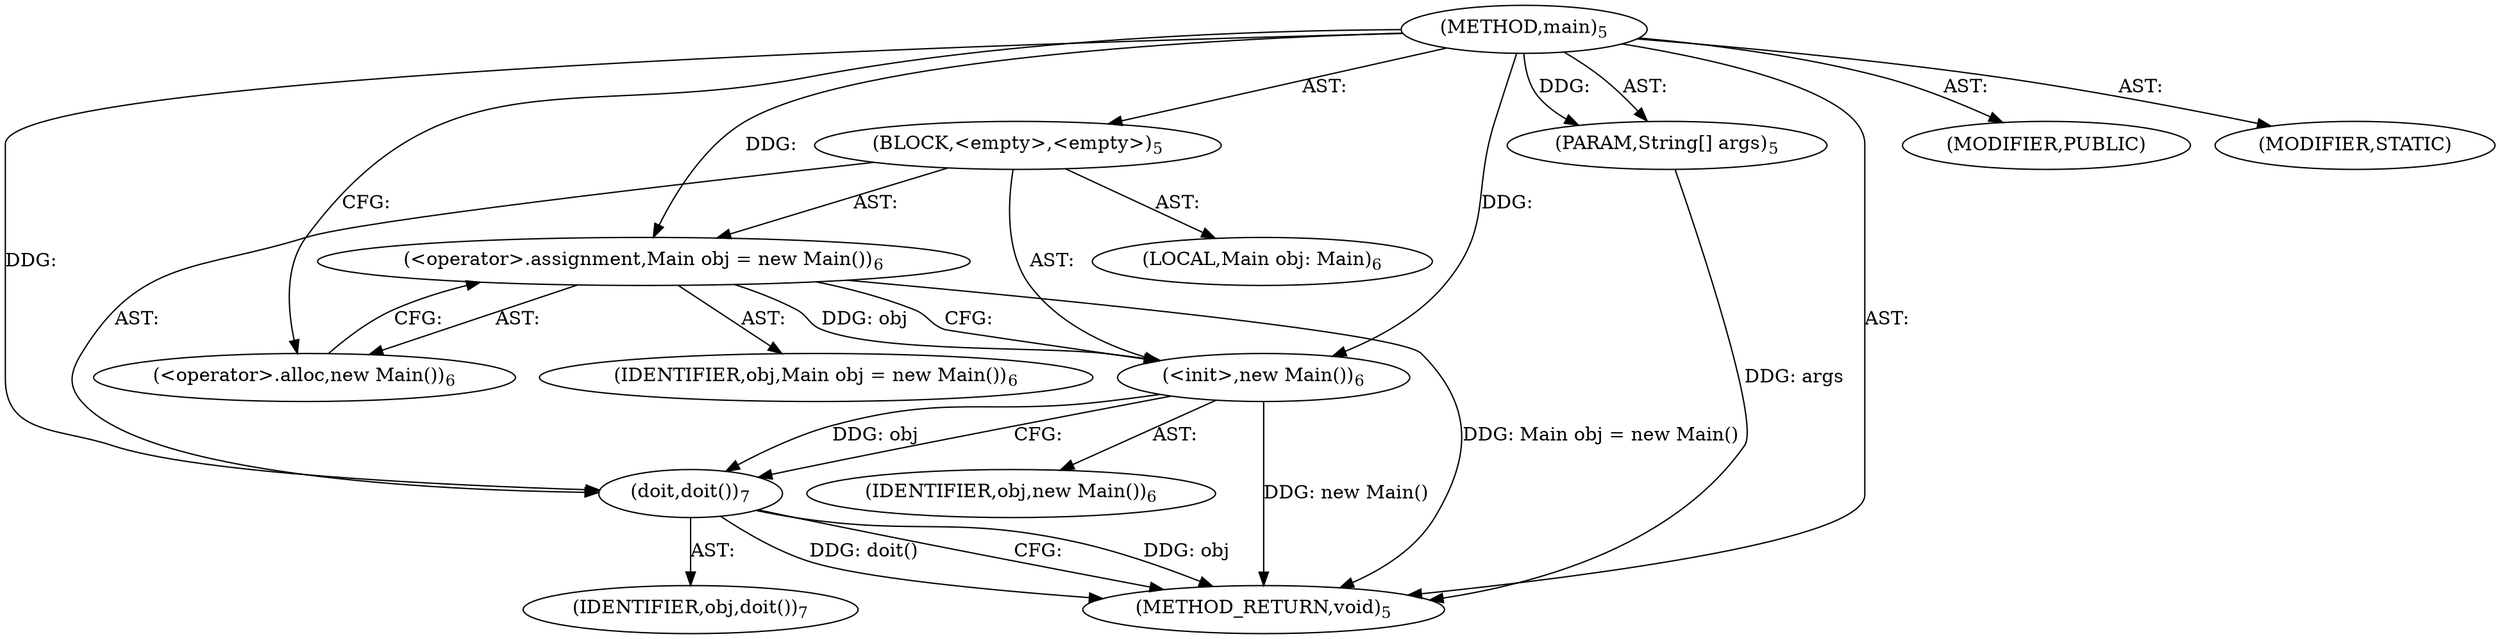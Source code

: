 digraph "main" {  
"19" [label = <(METHOD,main)<SUB>5</SUB>> ]
"20" [label = <(PARAM,String[] args)<SUB>5</SUB>> ]
"21" [label = <(BLOCK,&lt;empty&gt;,&lt;empty&gt;)<SUB>5</SUB>> ]
"4" [label = <(LOCAL,Main obj: Main)<SUB>6</SUB>> ]
"22" [label = <(&lt;operator&gt;.assignment,Main obj = new Main())<SUB>6</SUB>> ]
"23" [label = <(IDENTIFIER,obj,Main obj = new Main())<SUB>6</SUB>> ]
"24" [label = <(&lt;operator&gt;.alloc,new Main())<SUB>6</SUB>> ]
"25" [label = <(&lt;init&gt;,new Main())<SUB>6</SUB>> ]
"3" [label = <(IDENTIFIER,obj,new Main())<SUB>6</SUB>> ]
"26" [label = <(doit,doit())<SUB>7</SUB>> ]
"27" [label = <(IDENTIFIER,obj,doit())<SUB>7</SUB>> ]
"28" [label = <(MODIFIER,PUBLIC)> ]
"29" [label = <(MODIFIER,STATIC)> ]
"30" [label = <(METHOD_RETURN,void)<SUB>5</SUB>> ]
  "19" -> "20"  [ label = "AST: "] 
  "19" -> "21"  [ label = "AST: "] 
  "19" -> "28"  [ label = "AST: "] 
  "19" -> "29"  [ label = "AST: "] 
  "19" -> "30"  [ label = "AST: "] 
  "21" -> "4"  [ label = "AST: "] 
  "21" -> "22"  [ label = "AST: "] 
  "21" -> "25"  [ label = "AST: "] 
  "21" -> "26"  [ label = "AST: "] 
  "22" -> "23"  [ label = "AST: "] 
  "22" -> "24"  [ label = "AST: "] 
  "25" -> "3"  [ label = "AST: "] 
  "26" -> "27"  [ label = "AST: "] 
  "22" -> "25"  [ label = "CFG: "] 
  "25" -> "26"  [ label = "CFG: "] 
  "26" -> "30"  [ label = "CFG: "] 
  "24" -> "22"  [ label = "CFG: "] 
  "19" -> "24"  [ label = "CFG: "] 
  "20" -> "30"  [ label = "DDG: args"] 
  "22" -> "30"  [ label = "DDG: Main obj = new Main()"] 
  "25" -> "30"  [ label = "DDG: new Main()"] 
  "26" -> "30"  [ label = "DDG: obj"] 
  "26" -> "30"  [ label = "DDG: doit()"] 
  "19" -> "20"  [ label = "DDG: "] 
  "19" -> "22"  [ label = "DDG: "] 
  "22" -> "25"  [ label = "DDG: obj"] 
  "19" -> "25"  [ label = "DDG: "] 
  "25" -> "26"  [ label = "DDG: obj"] 
  "19" -> "26"  [ label = "DDG: "] 
}
